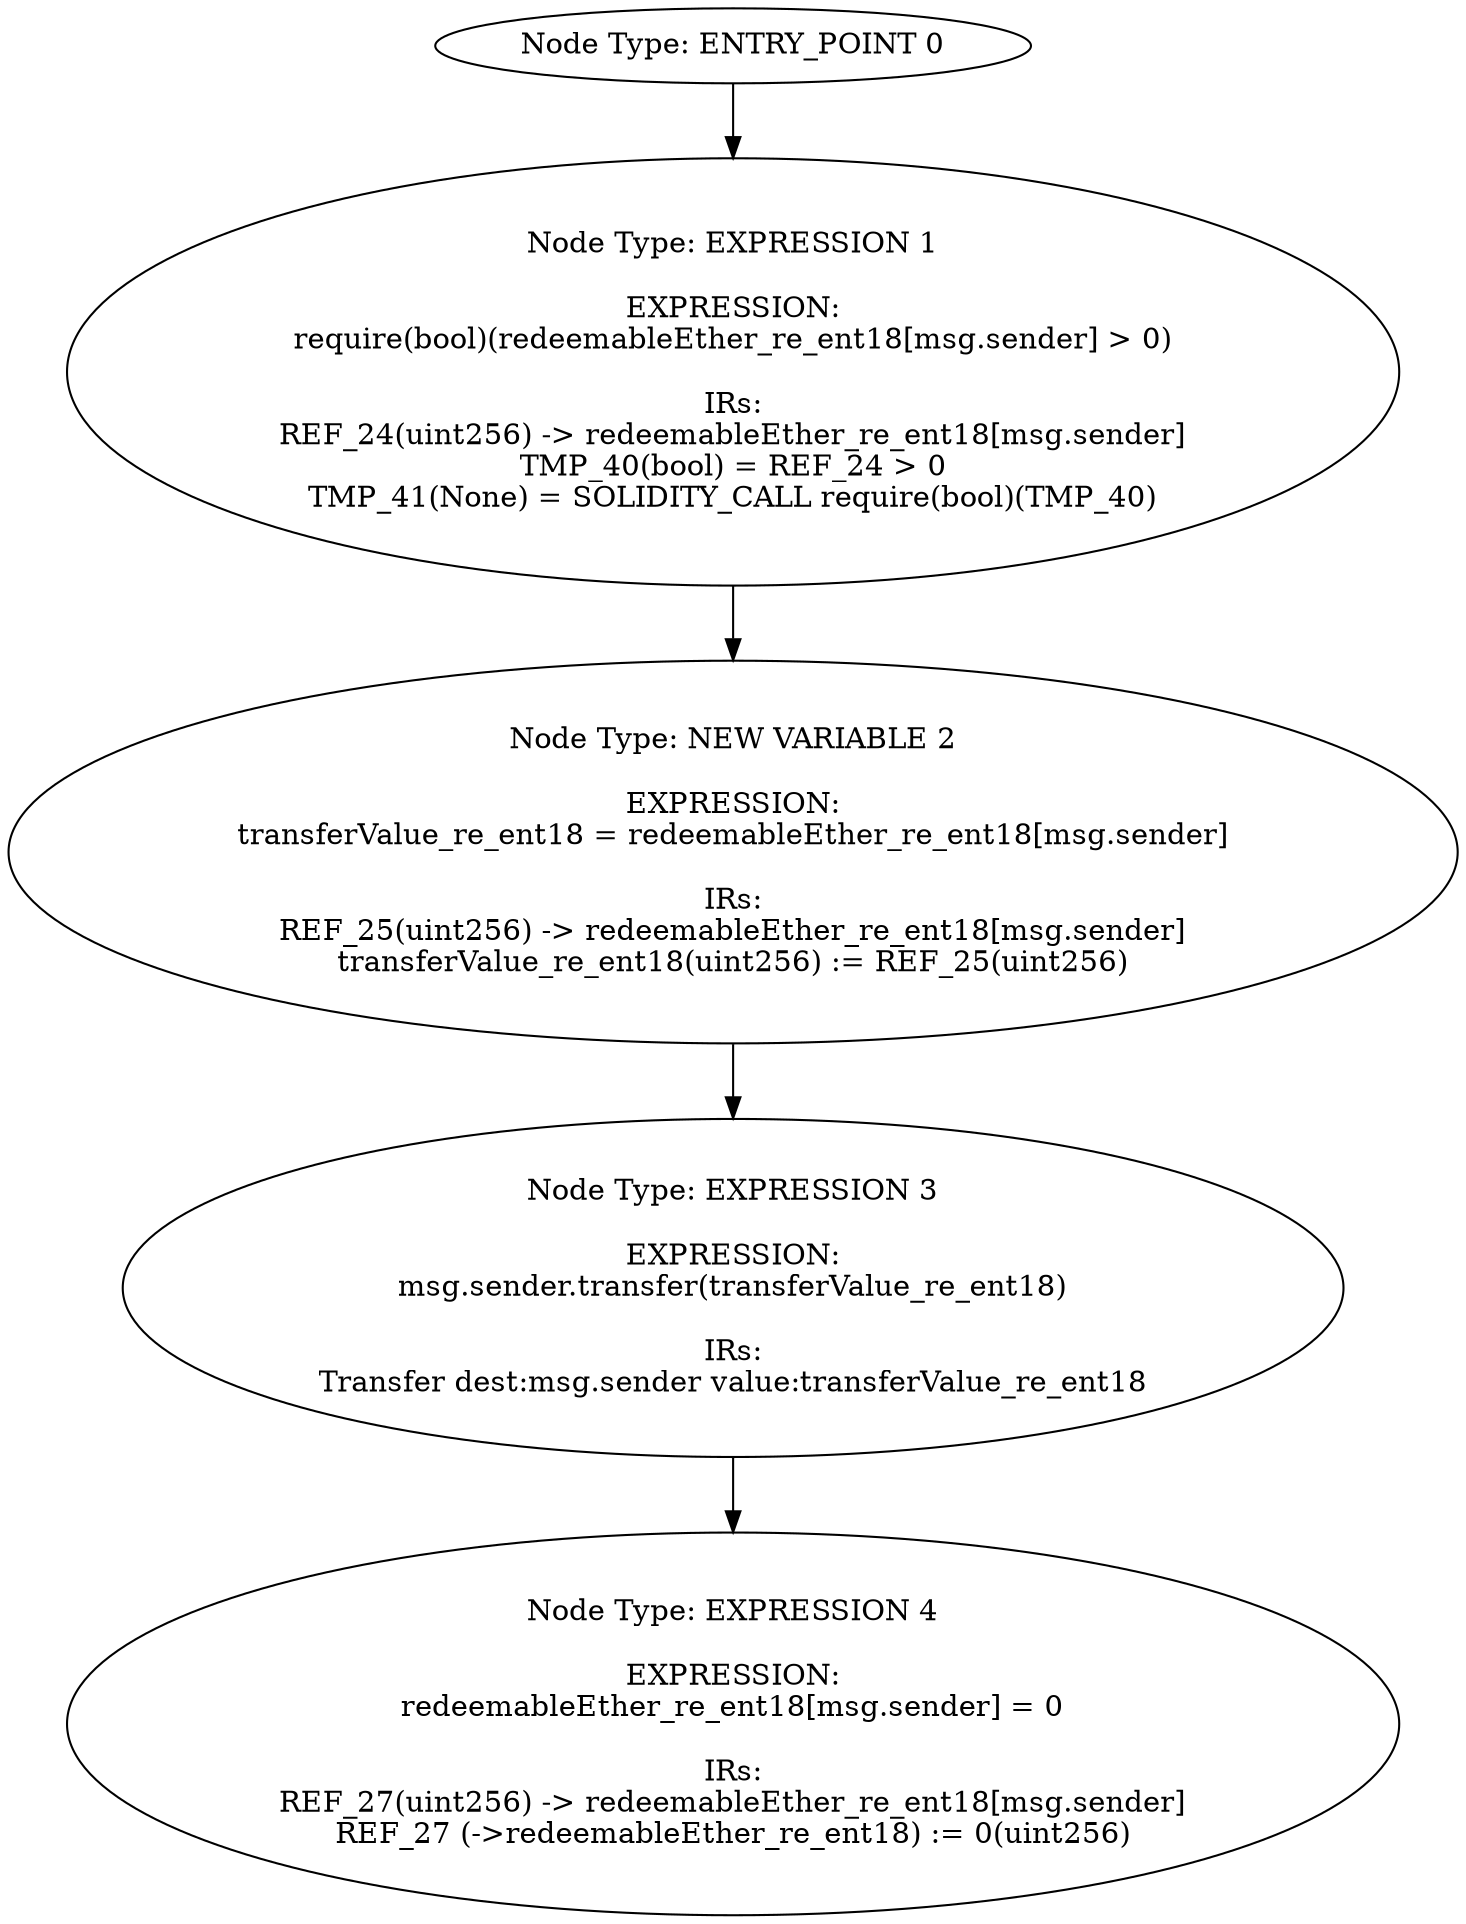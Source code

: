 digraph{
0[label="Node Type: ENTRY_POINT 0
"];
0->1;
1[label="Node Type: EXPRESSION 1

EXPRESSION:
require(bool)(redeemableEther_re_ent18[msg.sender] > 0)

IRs:
REF_24(uint256) -> redeemableEther_re_ent18[msg.sender]
TMP_40(bool) = REF_24 > 0
TMP_41(None) = SOLIDITY_CALL require(bool)(TMP_40)"];
1->2;
2[label="Node Type: NEW VARIABLE 2

EXPRESSION:
transferValue_re_ent18 = redeemableEther_re_ent18[msg.sender]

IRs:
REF_25(uint256) -> redeemableEther_re_ent18[msg.sender]
transferValue_re_ent18(uint256) := REF_25(uint256)"];
2->3;
3[label="Node Type: EXPRESSION 3

EXPRESSION:
msg.sender.transfer(transferValue_re_ent18)

IRs:
Transfer dest:msg.sender value:transferValue_re_ent18"];
3->4;
4[label="Node Type: EXPRESSION 4

EXPRESSION:
redeemableEther_re_ent18[msg.sender] = 0

IRs:
REF_27(uint256) -> redeemableEther_re_ent18[msg.sender]
REF_27 (->redeemableEther_re_ent18) := 0(uint256)"];
}

